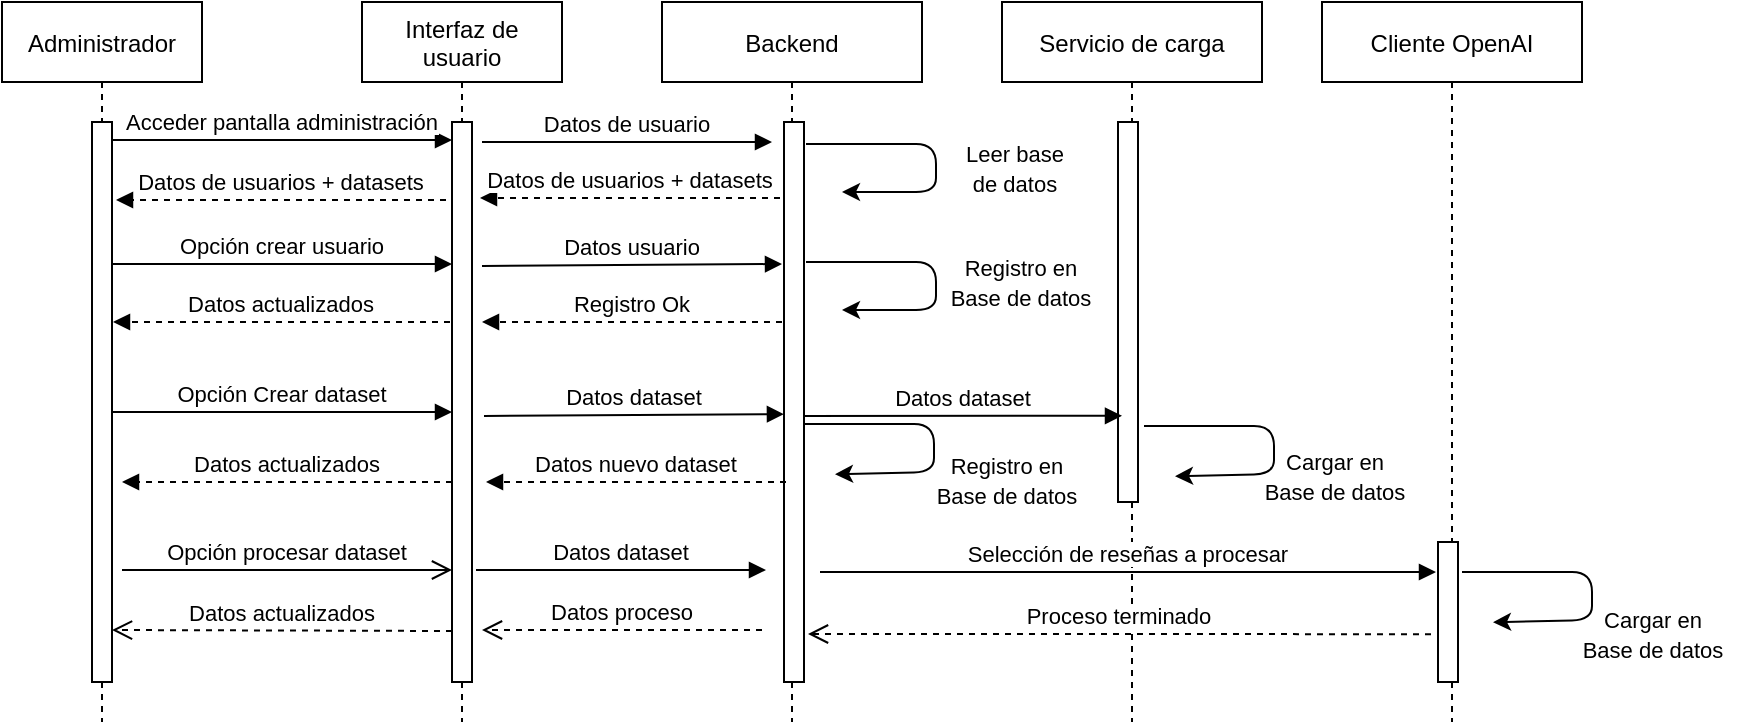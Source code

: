 <mxfile version="22.1.2" type="device">
  <diagram name="Página-1" id="azETASIMsSq5Nfd-9XnR">
    <mxGraphModel dx="1098" dy="1170" grid="1" gridSize="10" guides="1" tooltips="1" connect="1" arrows="1" fold="1" page="1" pageScale="1" pageWidth="1169" pageHeight="827" math="0" shadow="0">
      <root>
        <mxCell id="0" />
        <mxCell id="1" parent="0" />
        <mxCell id="708Kx1LHansNs96wbsgi-1" value="Administrador" style="shape=umlLifeline;perimeter=lifelinePerimeter;container=1;collapsible=0;recursiveResize=0;rounded=0;shadow=0;strokeWidth=1;" vertex="1" parent="1">
          <mxGeometry x="120" y="80" width="100" height="360" as="geometry" />
        </mxCell>
        <mxCell id="708Kx1LHansNs96wbsgi-2" value="" style="points=[];perimeter=orthogonalPerimeter;rounded=0;shadow=0;strokeWidth=1;" vertex="1" parent="708Kx1LHansNs96wbsgi-1">
          <mxGeometry x="45" y="60" width="10" height="280" as="geometry" />
        </mxCell>
        <mxCell id="708Kx1LHansNs96wbsgi-3" value="Interfaz de &#xa;usuario" style="shape=umlLifeline;perimeter=lifelinePerimeter;container=1;collapsible=0;recursiveResize=0;rounded=0;shadow=0;strokeWidth=1;" vertex="1" parent="1">
          <mxGeometry x="300" y="80" width="100" height="360" as="geometry" />
        </mxCell>
        <mxCell id="708Kx1LHansNs96wbsgi-4" value="" style="points=[];perimeter=orthogonalPerimeter;rounded=0;shadow=0;strokeWidth=1;" vertex="1" parent="708Kx1LHansNs96wbsgi-3">
          <mxGeometry x="45" y="60" width="10" height="280" as="geometry" />
        </mxCell>
        <mxCell id="708Kx1LHansNs96wbsgi-5" value="Datos dataset" style="verticalAlign=bottom;endArrow=block;entryX=0;entryY=0;shadow=0;strokeWidth=1;" edge="1" parent="708Kx1LHansNs96wbsgi-3">
          <mxGeometry relative="1" as="geometry">
            <mxPoint x="57" y="284" as="sourcePoint" />
            <mxPoint x="202" y="284.0" as="targetPoint" />
          </mxGeometry>
        </mxCell>
        <mxCell id="708Kx1LHansNs96wbsgi-6" value="Datos actualizados" style="verticalAlign=bottom;endArrow=open;dashed=1;endSize=8;exitX=0;exitY=0.95;shadow=0;strokeWidth=1;" edge="1" parent="1">
          <mxGeometry relative="1" as="geometry">
            <mxPoint x="175" y="394" as="targetPoint" />
            <mxPoint x="345" y="394.5" as="sourcePoint" />
          </mxGeometry>
        </mxCell>
        <mxCell id="708Kx1LHansNs96wbsgi-7" value="Acceder pantalla administración" style="verticalAlign=bottom;endArrow=block;entryX=0;entryY=0;shadow=0;strokeWidth=1;" edge="1" parent="1">
          <mxGeometry relative="1" as="geometry">
            <mxPoint x="175" y="149.0" as="sourcePoint" />
            <mxPoint x="345" y="149.0" as="targetPoint" />
          </mxGeometry>
        </mxCell>
        <mxCell id="708Kx1LHansNs96wbsgi-8" value="Datos de usuarios + datasets" style="verticalAlign=bottom;endArrow=block;entryX=1;entryY=0;shadow=0;strokeWidth=1;dashed=1;" edge="1" parent="1">
          <mxGeometry relative="1" as="geometry">
            <mxPoint x="342" y="179" as="sourcePoint" />
            <mxPoint x="177" y="179" as="targetPoint" />
          </mxGeometry>
        </mxCell>
        <mxCell id="708Kx1LHansNs96wbsgi-9" value="Opción procesar dataset" style="verticalAlign=bottom;endArrow=open;endSize=8;exitX=1;exitY=0.95;shadow=0;strokeWidth=1;" edge="1" parent="1" target="708Kx1LHansNs96wbsgi-4">
          <mxGeometry relative="1" as="geometry">
            <mxPoint x="240" y="345" as="targetPoint" />
            <mxPoint x="180" y="364" as="sourcePoint" />
          </mxGeometry>
        </mxCell>
        <mxCell id="708Kx1LHansNs96wbsgi-10" value="Opción Crear dataset" style="verticalAlign=bottom;endArrow=block;entryX=0;entryY=0;shadow=0;strokeWidth=1;" edge="1" parent="1">
          <mxGeometry relative="1" as="geometry">
            <mxPoint x="175" y="285.0" as="sourcePoint" />
            <mxPoint x="345" y="285.0" as="targetPoint" />
          </mxGeometry>
        </mxCell>
        <mxCell id="708Kx1LHansNs96wbsgi-11" value="Datos actualizados" style="verticalAlign=bottom;endArrow=block;entryX=1;entryY=0;shadow=0;strokeWidth=1;dashed=1;" edge="1" parent="1">
          <mxGeometry relative="1" as="geometry">
            <mxPoint x="345" y="320" as="sourcePoint" />
            <mxPoint x="180" y="320" as="targetPoint" />
          </mxGeometry>
        </mxCell>
        <mxCell id="708Kx1LHansNs96wbsgi-12" value="Backend" style="shape=umlLifeline;perimeter=lifelinePerimeter;container=1;collapsible=0;recursiveResize=0;rounded=0;shadow=0;strokeWidth=1;" vertex="1" parent="1">
          <mxGeometry x="450" y="80" width="130" height="360" as="geometry" />
        </mxCell>
        <mxCell id="708Kx1LHansNs96wbsgi-13" value="" style="points=[];perimeter=orthogonalPerimeter;rounded=0;shadow=0;strokeWidth=1;" vertex="1" parent="708Kx1LHansNs96wbsgi-12">
          <mxGeometry x="61" y="60" width="10" height="280" as="geometry" />
        </mxCell>
        <mxCell id="708Kx1LHansNs96wbsgi-14" value="" style="endArrow=classic;html=1;rounded=1;entryX=0.95;entryY=0.907;entryDx=0;entryDy=0;entryPerimeter=0;" edge="1" parent="708Kx1LHansNs96wbsgi-12">
          <mxGeometry width="50" height="50" relative="1" as="geometry">
            <mxPoint x="71" y="211" as="sourcePoint" />
            <mxPoint x="86.5" y="236.12" as="targetPoint" />
            <Array as="points">
              <mxPoint x="106" y="211" />
              <mxPoint x="136" y="211" />
              <mxPoint x="136" y="235" />
            </Array>
          </mxGeometry>
        </mxCell>
        <mxCell id="708Kx1LHansNs96wbsgi-15" value="Servicio de carga" style="shape=umlLifeline;perimeter=lifelinePerimeter;container=1;collapsible=0;recursiveResize=0;rounded=0;shadow=0;strokeWidth=1;" vertex="1" parent="1">
          <mxGeometry x="620" y="80" width="130" height="360" as="geometry" />
        </mxCell>
        <mxCell id="708Kx1LHansNs96wbsgi-16" value="" style="points=[];perimeter=orthogonalPerimeter;rounded=0;shadow=0;strokeWidth=1;" vertex="1" parent="708Kx1LHansNs96wbsgi-15">
          <mxGeometry x="58" y="60" width="10" height="190" as="geometry" />
        </mxCell>
        <mxCell id="708Kx1LHansNs96wbsgi-20" value="&lt;font style=&quot;font-size: 11px;&quot;&gt;Registro en &lt;br&gt;Base de datos&lt;/font&gt;" style="text;html=1;align=center;verticalAlign=middle;resizable=0;points=[];autosize=1;strokeColor=none;fillColor=none;" vertex="1" parent="1">
          <mxGeometry x="577" y="299" width="90" height="40" as="geometry" />
        </mxCell>
        <mxCell id="708Kx1LHansNs96wbsgi-21" value="Datos proceso" style="verticalAlign=bottom;endArrow=open;dashed=1;endSize=8;shadow=0;strokeWidth=1;" edge="1" parent="1">
          <mxGeometry relative="1" as="geometry">
            <mxPoint x="360" y="394" as="targetPoint" />
            <mxPoint x="500" y="394" as="sourcePoint" />
          </mxGeometry>
        </mxCell>
        <mxCell id="708Kx1LHansNs96wbsgi-29" value="Datos de usuario" style="verticalAlign=bottom;endArrow=block;entryX=0;entryY=0;shadow=0;strokeWidth=1;" edge="1" parent="1">
          <mxGeometry relative="1" as="geometry">
            <mxPoint x="360" y="150" as="sourcePoint" />
            <mxPoint x="505" y="150.0" as="targetPoint" />
          </mxGeometry>
        </mxCell>
        <mxCell id="708Kx1LHansNs96wbsgi-30" value="" style="endArrow=classic;html=1;rounded=1;" edge="1" parent="1">
          <mxGeometry width="50" height="50" relative="1" as="geometry">
            <mxPoint x="522" y="151" as="sourcePoint" />
            <mxPoint x="540" y="175" as="targetPoint" />
            <Array as="points">
              <mxPoint x="557" y="151" />
              <mxPoint x="587" y="151" />
              <mxPoint x="587" y="175" />
            </Array>
          </mxGeometry>
        </mxCell>
        <mxCell id="708Kx1LHansNs96wbsgi-31" value="&lt;font style=&quot;font-size: 11px;&quot;&gt;Leer base &lt;br&gt;de datos&lt;/font&gt;" style="text;html=1;align=center;verticalAlign=middle;resizable=0;points=[];autosize=1;strokeColor=none;fillColor=none;" vertex="1" parent="1">
          <mxGeometry x="591" y="143" width="70" height="40" as="geometry" />
        </mxCell>
        <mxCell id="708Kx1LHansNs96wbsgi-32" value="Datos de usuarios + datasets" style="verticalAlign=bottom;endArrow=block;shadow=0;strokeWidth=1;dashed=1;" edge="1" parent="1">
          <mxGeometry relative="1" as="geometry">
            <mxPoint x="509" y="178" as="sourcePoint" />
            <mxPoint x="359" y="178" as="targetPoint" />
          </mxGeometry>
        </mxCell>
        <mxCell id="708Kx1LHansNs96wbsgi-33" value="Cliente OpenAI" style="shape=umlLifeline;perimeter=lifelinePerimeter;container=1;collapsible=0;recursiveResize=0;rounded=0;shadow=0;strokeWidth=1;" vertex="1" parent="1">
          <mxGeometry x="780" y="80" width="130" height="360" as="geometry" />
        </mxCell>
        <mxCell id="708Kx1LHansNs96wbsgi-34" value="" style="points=[];perimeter=orthogonalPerimeter;rounded=0;shadow=0;strokeWidth=1;" vertex="1" parent="708Kx1LHansNs96wbsgi-33">
          <mxGeometry x="58" y="270" width="10" height="70" as="geometry" />
        </mxCell>
        <mxCell id="708Kx1LHansNs96wbsgi-39" value="Datos dataset" style="verticalAlign=bottom;endArrow=block;shadow=0;strokeWidth=1;entryX=0.2;entryY=0.443;entryDx=0;entryDy=0;entryPerimeter=0;" edge="1" parent="1">
          <mxGeometry relative="1" as="geometry">
            <mxPoint x="521" y="287" as="sourcePoint" />
            <mxPoint x="680" y="286.884" as="targetPoint" />
          </mxGeometry>
        </mxCell>
        <mxCell id="708Kx1LHansNs96wbsgi-42" value="" style="endArrow=classic;html=1;rounded=1;entryX=0.95;entryY=0.907;entryDx=0;entryDy=0;entryPerimeter=0;" edge="1" parent="1">
          <mxGeometry width="50" height="50" relative="1" as="geometry">
            <mxPoint x="691" y="292" as="sourcePoint" />
            <mxPoint x="706.5" y="317.12" as="targetPoint" />
            <Array as="points">
              <mxPoint x="726" y="292" />
              <mxPoint x="756" y="292" />
              <mxPoint x="756" y="316" />
            </Array>
          </mxGeometry>
        </mxCell>
        <mxCell id="708Kx1LHansNs96wbsgi-43" value="&lt;font style=&quot;font-size: 11px;&quot;&gt;Cargar en &lt;br&gt;Base de datos&lt;/font&gt;" style="text;html=1;align=center;verticalAlign=middle;resizable=0;points=[];autosize=1;strokeColor=none;fillColor=none;" vertex="1" parent="1">
          <mxGeometry x="741" y="297" width="90" height="40" as="geometry" />
        </mxCell>
        <mxCell id="708Kx1LHansNs96wbsgi-44" value="Datos nuevo dataset" style="verticalAlign=bottom;endArrow=block;shadow=0;strokeWidth=1;dashed=1;" edge="1" parent="1">
          <mxGeometry relative="1" as="geometry">
            <mxPoint x="512" y="320" as="sourcePoint" />
            <mxPoint x="362" y="320" as="targetPoint" />
          </mxGeometry>
        </mxCell>
        <mxCell id="708Kx1LHansNs96wbsgi-46" value="Datos dataset" style="verticalAlign=bottom;endArrow=block;shadow=0;strokeWidth=1;entryX=0.469;entryY=0.518;entryDx=0;entryDy=0;entryPerimeter=0;" edge="1" parent="1">
          <mxGeometry relative="1" as="geometry">
            <mxPoint x="361" y="287" as="sourcePoint" />
            <mxPoint x="510.97" y="286.064" as="targetPoint" />
          </mxGeometry>
        </mxCell>
        <mxCell id="708Kx1LHansNs96wbsgi-47" value="Opción crear usuario" style="verticalAlign=bottom;endArrow=block;entryX=0;entryY=0;shadow=0;strokeWidth=1;" edge="1" parent="1">
          <mxGeometry relative="1" as="geometry">
            <mxPoint x="175" y="211.0" as="sourcePoint" />
            <mxPoint x="345" y="211.0" as="targetPoint" />
          </mxGeometry>
        </mxCell>
        <mxCell id="708Kx1LHansNs96wbsgi-48" value="Datos usuario" style="verticalAlign=bottom;endArrow=block;shadow=0;strokeWidth=1;rounded=0;" edge="1" parent="1">
          <mxGeometry relative="1" as="geometry">
            <mxPoint x="360" y="212" as="sourcePoint" />
            <mxPoint x="510" y="211" as="targetPoint" />
          </mxGeometry>
        </mxCell>
        <mxCell id="708Kx1LHansNs96wbsgi-49" value="" style="endArrow=classic;html=1;rounded=1;" edge="1" parent="1">
          <mxGeometry width="50" height="50" relative="1" as="geometry">
            <mxPoint x="522" y="210" as="sourcePoint" />
            <mxPoint x="540" y="234" as="targetPoint" />
            <Array as="points">
              <mxPoint x="557" y="210" />
              <mxPoint x="587" y="210" />
              <mxPoint x="587" y="234" />
            </Array>
          </mxGeometry>
        </mxCell>
        <mxCell id="708Kx1LHansNs96wbsgi-50" value="&lt;font style=&quot;font-size: 11px;&quot;&gt;Registro en &lt;br&gt;Base de datos&lt;/font&gt;" style="text;html=1;align=center;verticalAlign=middle;resizable=0;points=[];autosize=1;strokeColor=none;fillColor=none;" vertex="1" parent="1">
          <mxGeometry x="584" y="200" width="90" height="40" as="geometry" />
        </mxCell>
        <mxCell id="708Kx1LHansNs96wbsgi-51" value="Registro Ok" style="verticalAlign=bottom;endArrow=block;shadow=0;strokeWidth=1;dashed=1;" edge="1" parent="1">
          <mxGeometry relative="1" as="geometry">
            <mxPoint x="510" y="240" as="sourcePoint" />
            <mxPoint x="360" y="240" as="targetPoint" />
          </mxGeometry>
        </mxCell>
        <mxCell id="708Kx1LHansNs96wbsgi-52" value="Datos actualizados" style="verticalAlign=bottom;endArrow=block;shadow=0;strokeWidth=1;dashed=1;" edge="1" parent="1">
          <mxGeometry relative="1" as="geometry">
            <mxPoint x="344" y="240" as="sourcePoint" />
            <mxPoint x="175.5" y="240" as="targetPoint" />
          </mxGeometry>
        </mxCell>
        <mxCell id="708Kx1LHansNs96wbsgi-55" value="Selección de reseñas a procesar" style="verticalAlign=bottom;endArrow=block;shadow=0;strokeWidth=1;" edge="1" parent="1">
          <mxGeometry relative="1" as="geometry">
            <mxPoint x="529" y="365" as="sourcePoint" />
            <mxPoint x="837" y="365" as="targetPoint" />
          </mxGeometry>
        </mxCell>
        <mxCell id="708Kx1LHansNs96wbsgi-56" value="" style="endArrow=classic;html=1;rounded=1;entryX=0.95;entryY=0.907;entryDx=0;entryDy=0;entryPerimeter=0;" edge="1" parent="1">
          <mxGeometry width="50" height="50" relative="1" as="geometry">
            <mxPoint x="850" y="365" as="sourcePoint" />
            <mxPoint x="865.5" y="390.12" as="targetPoint" />
            <Array as="points">
              <mxPoint x="885" y="365" />
              <mxPoint x="915" y="365" />
              <mxPoint x="915" y="389" />
            </Array>
          </mxGeometry>
        </mxCell>
        <mxCell id="708Kx1LHansNs96wbsgi-57" value="&lt;font style=&quot;font-size: 11px;&quot;&gt;Cargar en &lt;br&gt;Base de datos&lt;/font&gt;" style="text;html=1;align=center;verticalAlign=middle;resizable=0;points=[];autosize=1;strokeColor=none;fillColor=none;" vertex="1" parent="1">
          <mxGeometry x="900" y="376" width="90" height="40" as="geometry" />
        </mxCell>
        <mxCell id="708Kx1LHansNs96wbsgi-58" value="Proceso terminado" style="verticalAlign=bottom;endArrow=open;dashed=1;endSize=8;shadow=0;strokeWidth=1;" edge="1" parent="1">
          <mxGeometry relative="1" as="geometry">
            <mxPoint x="523" y="396" as="targetPoint" />
            <mxPoint x="834.5" y="396.08" as="sourcePoint" />
          </mxGeometry>
        </mxCell>
      </root>
    </mxGraphModel>
  </diagram>
</mxfile>

